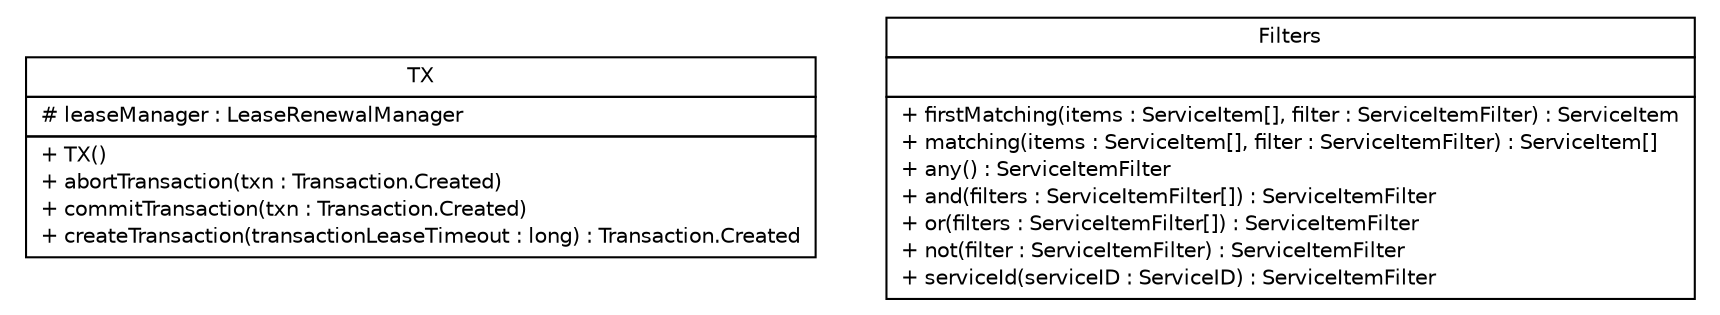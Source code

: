 #!/usr/local/bin/dot
#
# Class diagram 
# Generated by UMLGraph version R5_6 (http://www.umlgraph.org/)
#

digraph G {
	edge [fontname="Helvetica",fontsize=10,labelfontname="Helvetica",labelfontsize=10];
	node [fontname="Helvetica",fontsize=10,shape=plaintext];
	nodesep=0.25;
	ranksep=0.5;
	// sorcer.river.TX
	c24441 [label=<<table title="sorcer.river.TX" border="0" cellborder="1" cellspacing="0" cellpadding="2" port="p" href="./TX.html">
		<tr><td><table border="0" cellspacing="0" cellpadding="1">
<tr><td align="center" balign="center"> TX </td></tr>
		</table></td></tr>
		<tr><td><table border="0" cellspacing="0" cellpadding="1">
<tr><td align="left" balign="left"> # leaseManager : LeaseRenewalManager </td></tr>
		</table></td></tr>
		<tr><td><table border="0" cellspacing="0" cellpadding="1">
<tr><td align="left" balign="left"> + TX() </td></tr>
<tr><td align="left" balign="left"> + abortTransaction(txn : Transaction.Created) </td></tr>
<tr><td align="left" balign="left"> + commitTransaction(txn : Transaction.Created) </td></tr>
<tr><td align="left" balign="left"> + createTransaction(transactionLeaseTimeout : long) : Transaction.Created </td></tr>
		</table></td></tr>
		</table>>, URL="./TX.html", fontname="Helvetica", fontcolor="black", fontsize=10.0];
	// sorcer.river.Filters
	c24442 [label=<<table title="sorcer.river.Filters" border="0" cellborder="1" cellspacing="0" cellpadding="2" port="p" href="./Filters.html">
		<tr><td><table border="0" cellspacing="0" cellpadding="1">
<tr><td align="center" balign="center"> Filters </td></tr>
		</table></td></tr>
		<tr><td><table border="0" cellspacing="0" cellpadding="1">
<tr><td align="left" balign="left">  </td></tr>
		</table></td></tr>
		<tr><td><table border="0" cellspacing="0" cellpadding="1">
<tr><td align="left" balign="left"> + firstMatching(items : ServiceItem[], filter : ServiceItemFilter) : ServiceItem </td></tr>
<tr><td align="left" balign="left"> + matching(items : ServiceItem[], filter : ServiceItemFilter) : ServiceItem[] </td></tr>
<tr><td align="left" balign="left"> + any() : ServiceItemFilter </td></tr>
<tr><td align="left" balign="left"> + and(filters : ServiceItemFilter[]) : ServiceItemFilter </td></tr>
<tr><td align="left" balign="left"> + or(filters : ServiceItemFilter[]) : ServiceItemFilter </td></tr>
<tr><td align="left" balign="left"> + not(filter : ServiceItemFilter) : ServiceItemFilter </td></tr>
<tr><td align="left" balign="left"> + serviceId(serviceID : ServiceID) : ServiceItemFilter </td></tr>
		</table></td></tr>
		</table>>, URL="./Filters.html", fontname="Helvetica", fontcolor="black", fontsize=10.0];
}

